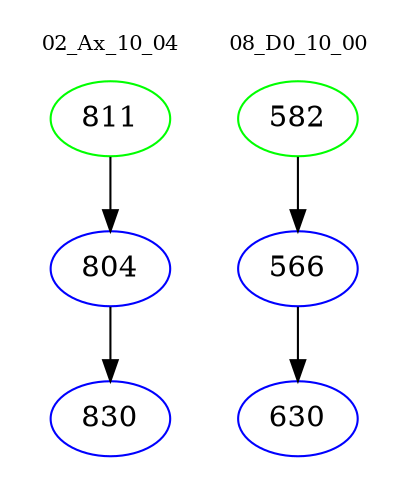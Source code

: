digraph{
subgraph cluster_0 {
color = white
label = "02_Ax_10_04";
fontsize=10;
T0_811 [label="811", color="green"]
T0_811 -> T0_804 [color="black"]
T0_804 [label="804", color="blue"]
T0_804 -> T0_830 [color="black"]
T0_830 [label="830", color="blue"]
}
subgraph cluster_1 {
color = white
label = "08_D0_10_00";
fontsize=10;
T1_582 [label="582", color="green"]
T1_582 -> T1_566 [color="black"]
T1_566 [label="566", color="blue"]
T1_566 -> T1_630 [color="black"]
T1_630 [label="630", color="blue"]
}
}
